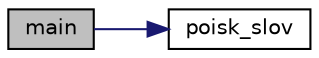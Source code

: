 digraph "main"
{
 // LATEX_PDF_SIZE
  edge [fontname="Helvetica",fontsize="10",labelfontname="Helvetica",labelfontsize="10"];
  node [fontname="Helvetica",fontsize="10",shape=record];
  rankdir="LR";
  Node1 [label="main",height=0.2,width=0.4,color="black", fillcolor="grey75", style="filled", fontcolor="black",tooltip="Головна функція."];
  Node1 -> Node2 [color="midnightblue",fontsize="10",style="solid",fontname="Helvetica"];
  Node2 [label="poisk_slov",height=0.2,width=0.4,color="black", fillcolor="white", style="filled",URL="$main_8c.html#a0d2a8d10fec9eaf10cb7d01c2302fc59",tooltip="@function poisk_slov"];
}
